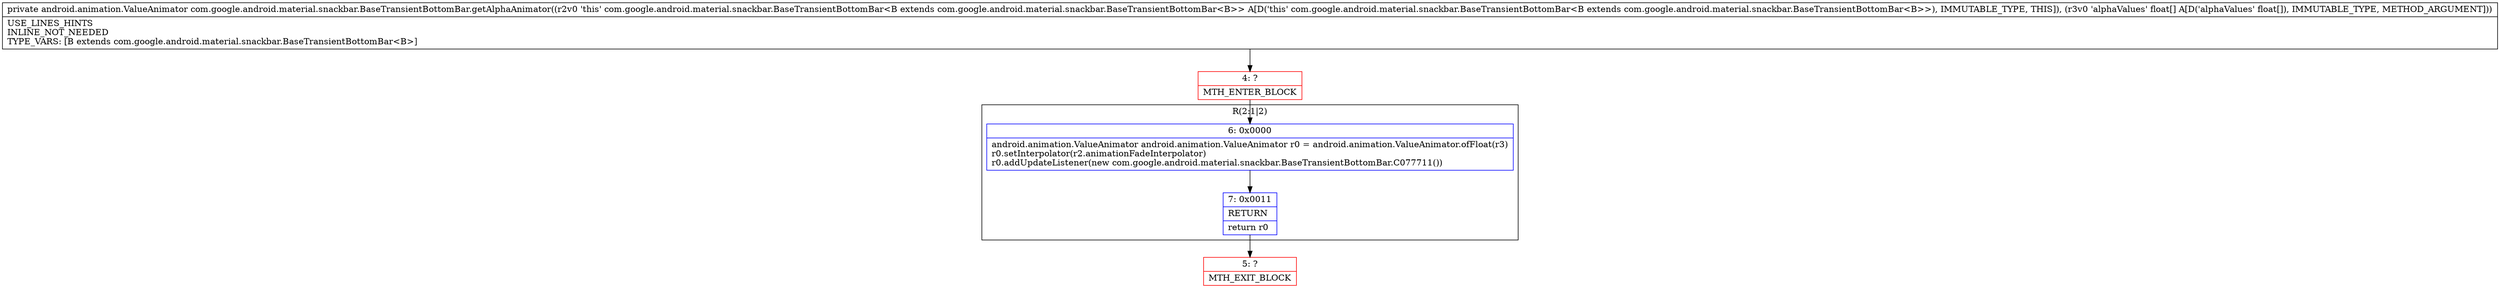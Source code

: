 digraph "CFG forcom.google.android.material.snackbar.BaseTransientBottomBar.getAlphaAnimator([F)Landroid\/animation\/ValueAnimator;" {
subgraph cluster_Region_1298132487 {
label = "R(2:1|2)";
node [shape=record,color=blue];
Node_6 [shape=record,label="{6\:\ 0x0000|android.animation.ValueAnimator android.animation.ValueAnimator r0 = android.animation.ValueAnimator.ofFloat(r3)\lr0.setInterpolator(r2.animationFadeInterpolator)\lr0.addUpdateListener(new com.google.android.material.snackbar.BaseTransientBottomBar.C077711())\l}"];
Node_7 [shape=record,label="{7\:\ 0x0011|RETURN\l|return r0\l}"];
}
Node_4 [shape=record,color=red,label="{4\:\ ?|MTH_ENTER_BLOCK\l}"];
Node_5 [shape=record,color=red,label="{5\:\ ?|MTH_EXIT_BLOCK\l}"];
MethodNode[shape=record,label="{private android.animation.ValueAnimator com.google.android.material.snackbar.BaseTransientBottomBar.getAlphaAnimator((r2v0 'this' com.google.android.material.snackbar.BaseTransientBottomBar\<B extends com.google.android.material.snackbar.BaseTransientBottomBar\<B\>\> A[D('this' com.google.android.material.snackbar.BaseTransientBottomBar\<B extends com.google.android.material.snackbar.BaseTransientBottomBar\<B\>\>), IMMUTABLE_TYPE, THIS]), (r3v0 'alphaValues' float[] A[D('alphaValues' float[]), IMMUTABLE_TYPE, METHOD_ARGUMENT]))  | USE_LINES_HINTS\lINLINE_NOT_NEEDED\lTYPE_VARS: [B extends com.google.android.material.snackbar.BaseTransientBottomBar\<B\>]\l}"];
MethodNode -> Node_4;Node_6 -> Node_7;
Node_7 -> Node_5;
Node_4 -> Node_6;
}

